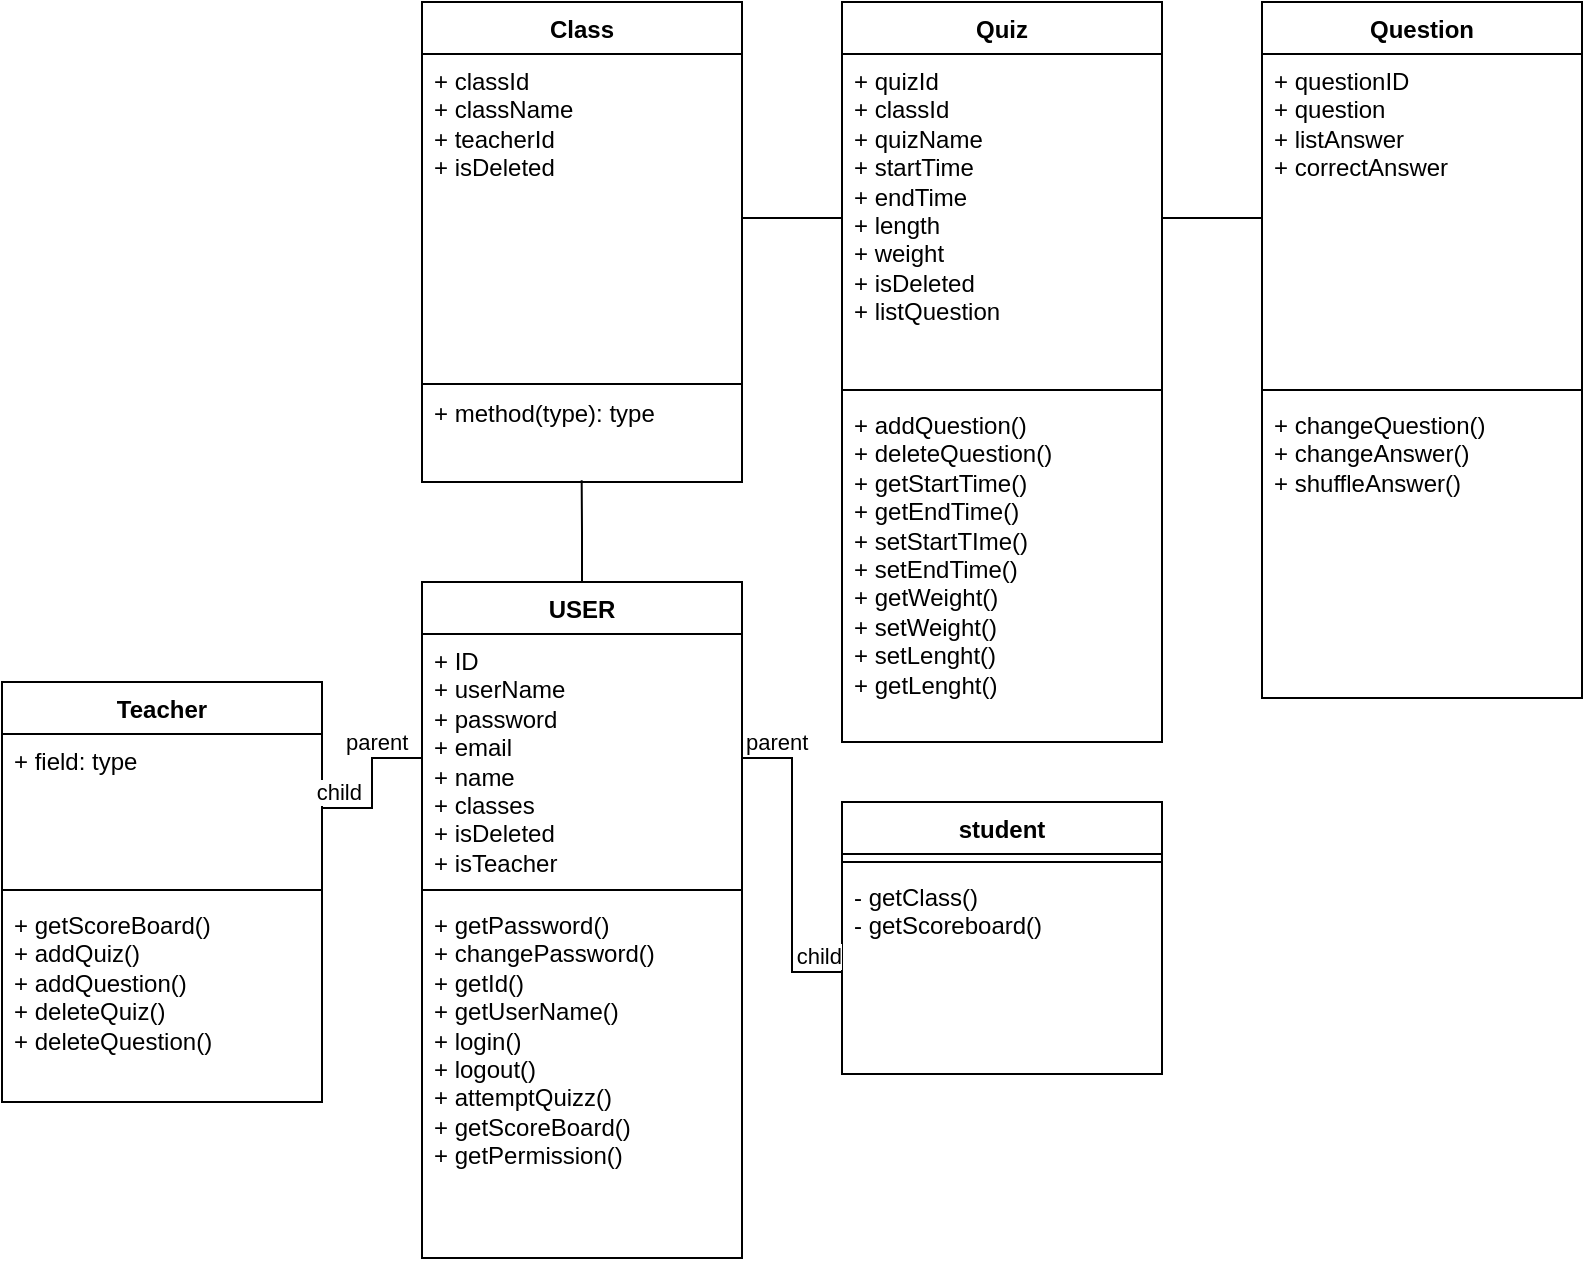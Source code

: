 <mxfile version="22.1.11" type="github">
  <diagram name="Page-1" id="QkqAkj1WA0121laov1X1">
    <mxGraphModel dx="1113" dy="594" grid="1" gridSize="10" guides="1" tooltips="1" connect="1" arrows="1" fold="1" page="1" pageScale="1" pageWidth="3300" pageHeight="4681" math="0" shadow="0">
      <root>
        <mxCell id="0" />
        <mxCell id="1" parent="0" />
        <mxCell id="rLgrGk2vWd3TwmZLQ-uu-2" value="USER" style="swimlane;fontStyle=1;align=center;verticalAlign=top;childLayout=stackLayout;horizontal=1;startSize=26;horizontalStack=0;resizeParent=1;resizeParentMax=0;resizeLast=0;collapsible=1;marginBottom=0;whiteSpace=wrap;html=1;" parent="1" vertex="1">
          <mxGeometry x="220" y="300" width="160" height="338" as="geometry" />
        </mxCell>
        <mxCell id="rLgrGk2vWd3TwmZLQ-uu-3" value="+ ID&lt;br&gt;+ userName&lt;br&gt;+ password&lt;br&gt;+ email&lt;br&gt;+ name&lt;br&gt;+ classes&lt;br&gt;+ isDeleted&amp;nbsp;&lt;br&gt;+ isTeacher" style="text;strokeColor=none;fillColor=none;align=left;verticalAlign=top;spacingLeft=4;spacingRight=4;overflow=hidden;rotatable=0;points=[[0,0.5],[1,0.5]];portConstraint=eastwest;whiteSpace=wrap;html=1;" parent="rLgrGk2vWd3TwmZLQ-uu-2" vertex="1">
          <mxGeometry y="26" width="160" height="124" as="geometry" />
        </mxCell>
        <mxCell id="rLgrGk2vWd3TwmZLQ-uu-4" value="" style="line;strokeWidth=1;fillColor=none;align=left;verticalAlign=middle;spacingTop=-1;spacingLeft=3;spacingRight=3;rotatable=0;labelPosition=right;points=[];portConstraint=eastwest;strokeColor=inherit;" parent="rLgrGk2vWd3TwmZLQ-uu-2" vertex="1">
          <mxGeometry y="150" width="160" height="8" as="geometry" />
        </mxCell>
        <mxCell id="rLgrGk2vWd3TwmZLQ-uu-5" value="+ getPassword()&amp;nbsp;&lt;br&gt;+ changePassword()&amp;nbsp;&lt;br&gt;+ getId()&amp;nbsp;&lt;br&gt;+ getUserName()&amp;nbsp;&lt;br&gt;+ login()&amp;nbsp;&lt;br&gt;+ logout()&amp;nbsp;&lt;br&gt;+ attemptQuizz()&amp;nbsp;&lt;br&gt;+ getScoreBoard()&amp;nbsp;&lt;br&gt;+ getPermission()&lt;br&gt;" style="text;strokeColor=none;fillColor=none;align=left;verticalAlign=top;spacingLeft=4;spacingRight=4;overflow=hidden;rotatable=0;points=[[0,0.5],[1,0.5]];portConstraint=eastwest;whiteSpace=wrap;html=1;" parent="rLgrGk2vWd3TwmZLQ-uu-2" vertex="1">
          <mxGeometry y="158" width="160" height="180" as="geometry" />
        </mxCell>
        <mxCell id="rLgrGk2vWd3TwmZLQ-uu-6" value="Quiz" style="swimlane;fontStyle=1;align=center;verticalAlign=top;childLayout=stackLayout;horizontal=1;startSize=26;horizontalStack=0;resizeParent=1;resizeParentMax=0;resizeLast=0;collapsible=1;marginBottom=0;whiteSpace=wrap;html=1;" parent="1" vertex="1">
          <mxGeometry x="430" y="10" width="160" height="370" as="geometry" />
        </mxCell>
        <mxCell id="rLgrGk2vWd3TwmZLQ-uu-7" value="+ quizId&lt;br&gt;+ classId&lt;br&gt;+ quizName&lt;br&gt;+ startTime&lt;br&gt;+ endTime&lt;br&gt;+ length&lt;br&gt;+ weight&lt;br&gt;+ isDeleted&lt;br&gt;+ listQuestion" style="text;strokeColor=none;fillColor=none;align=left;verticalAlign=top;spacingLeft=4;spacingRight=4;overflow=hidden;rotatable=0;points=[[0,0.5],[1,0.5]];portConstraint=eastwest;whiteSpace=wrap;html=1;" parent="rLgrGk2vWd3TwmZLQ-uu-6" vertex="1">
          <mxGeometry y="26" width="160" height="164" as="geometry" />
        </mxCell>
        <mxCell id="rLgrGk2vWd3TwmZLQ-uu-8" value="" style="line;strokeWidth=1;fillColor=none;align=left;verticalAlign=middle;spacingTop=-1;spacingLeft=3;spacingRight=3;rotatable=0;labelPosition=right;points=[];portConstraint=eastwest;strokeColor=inherit;" parent="rLgrGk2vWd3TwmZLQ-uu-6" vertex="1">
          <mxGeometry y="190" width="160" height="8" as="geometry" />
        </mxCell>
        <mxCell id="rLgrGk2vWd3TwmZLQ-uu-9" value="+ addQuestion()&lt;br&gt;+ deleteQuestion()&amp;nbsp;&lt;br&gt;+ getStartTime()&lt;br&gt;+ getEndTime()&lt;br&gt;+ setStartTIme()&lt;br&gt;+ setEndTime()&amp;nbsp;&lt;br&gt;+ getWeight()&amp;nbsp;&lt;br&gt;+ setWeight()&amp;nbsp;&lt;br&gt;+ setLenght()&amp;nbsp;&lt;br&gt;+ getLenght()&amp;nbsp;&lt;br&gt;&lt;br&gt;" style="text;strokeColor=none;fillColor=none;align=left;verticalAlign=top;spacingLeft=4;spacingRight=4;overflow=hidden;rotatable=0;points=[[0,0.5],[1,0.5]];portConstraint=eastwest;whiteSpace=wrap;html=1;" parent="rLgrGk2vWd3TwmZLQ-uu-6" vertex="1">
          <mxGeometry y="198" width="160" height="172" as="geometry" />
        </mxCell>
        <mxCell id="rLgrGk2vWd3TwmZLQ-uu-10" value="Class" style="swimlane;fontStyle=1;align=center;verticalAlign=top;childLayout=stackLayout;horizontal=1;startSize=26;horizontalStack=0;resizeParent=1;resizeParentMax=0;resizeLast=0;collapsible=1;marginBottom=0;whiteSpace=wrap;html=1;" parent="1" vertex="1">
          <mxGeometry x="220" y="10" width="160" height="240" as="geometry" />
        </mxCell>
        <mxCell id="rLgrGk2vWd3TwmZLQ-uu-11" value="+ classId&lt;br&gt;+ className&lt;br&gt;+ teacherId&lt;br&gt;+ isDeleted&amp;nbsp;&lt;br&gt;" style="text;strokeColor=none;fillColor=none;align=left;verticalAlign=top;spacingLeft=4;spacingRight=4;overflow=hidden;rotatable=0;points=[[0,0.5],[1,0.5]];portConstraint=eastwest;whiteSpace=wrap;html=1;" parent="rLgrGk2vWd3TwmZLQ-uu-10" vertex="1">
          <mxGeometry y="26" width="160" height="164" as="geometry" />
        </mxCell>
        <mxCell id="rLgrGk2vWd3TwmZLQ-uu-12" value="" style="line;strokeWidth=1;fillColor=none;align=left;verticalAlign=middle;spacingTop=-1;spacingLeft=3;spacingRight=3;rotatable=0;labelPosition=right;points=[];portConstraint=eastwest;strokeColor=inherit;" parent="rLgrGk2vWd3TwmZLQ-uu-10" vertex="1">
          <mxGeometry y="190" width="160" height="2" as="geometry" />
        </mxCell>
        <mxCell id="rLgrGk2vWd3TwmZLQ-uu-13" value="+ method(type): type" style="text;strokeColor=none;fillColor=none;align=left;verticalAlign=top;spacingLeft=4;spacingRight=4;overflow=hidden;rotatable=0;points=[[0,0.5],[1,0.5]];portConstraint=eastwest;whiteSpace=wrap;html=1;" parent="rLgrGk2vWd3TwmZLQ-uu-10" vertex="1">
          <mxGeometry y="192" width="160" height="48" as="geometry" />
        </mxCell>
        <mxCell id="rLgrGk2vWd3TwmZLQ-uu-26" value="student" style="swimlane;fontStyle=1;align=center;verticalAlign=top;childLayout=stackLayout;horizontal=1;startSize=26;horizontalStack=0;resizeParent=1;resizeParentMax=0;resizeLast=0;collapsible=1;marginBottom=0;whiteSpace=wrap;html=1;" parent="1" vertex="1">
          <mxGeometry x="430" y="410" width="160" height="136" as="geometry" />
        </mxCell>
        <mxCell id="rLgrGk2vWd3TwmZLQ-uu-28" value="" style="line;strokeWidth=1;fillColor=none;align=left;verticalAlign=middle;spacingTop=-1;spacingLeft=3;spacingRight=3;rotatable=0;labelPosition=right;points=[];portConstraint=eastwest;strokeColor=inherit;" parent="rLgrGk2vWd3TwmZLQ-uu-26" vertex="1">
          <mxGeometry y="26" width="160" height="8" as="geometry" />
        </mxCell>
        <mxCell id="rLgrGk2vWd3TwmZLQ-uu-29" value="- getClass()&amp;nbsp;&lt;br&gt;- getScoreboard()" style="text;strokeColor=none;fillColor=none;align=left;verticalAlign=top;spacingLeft=4;spacingRight=4;overflow=hidden;rotatable=0;points=[[0,0.5],[1,0.5]];portConstraint=eastwest;whiteSpace=wrap;html=1;" parent="rLgrGk2vWd3TwmZLQ-uu-26" vertex="1">
          <mxGeometry y="34" width="160" height="102" as="geometry" />
        </mxCell>
        <mxCell id="rLgrGk2vWd3TwmZLQ-uu-30" value="Teacher" style="swimlane;fontStyle=1;align=center;verticalAlign=top;childLayout=stackLayout;horizontal=1;startSize=26;horizontalStack=0;resizeParent=1;resizeParentMax=0;resizeLast=0;collapsible=1;marginBottom=0;whiteSpace=wrap;html=1;" parent="1" vertex="1">
          <mxGeometry x="10" y="350" width="160" height="210" as="geometry" />
        </mxCell>
        <mxCell id="rLgrGk2vWd3TwmZLQ-uu-31" value="+ field: type" style="text;strokeColor=none;fillColor=none;align=left;verticalAlign=top;spacingLeft=4;spacingRight=4;overflow=hidden;rotatable=0;points=[[0,0.5],[1,0.5]];portConstraint=eastwest;whiteSpace=wrap;html=1;" parent="rLgrGk2vWd3TwmZLQ-uu-30" vertex="1">
          <mxGeometry y="26" width="160" height="74" as="geometry" />
        </mxCell>
        <mxCell id="rLgrGk2vWd3TwmZLQ-uu-32" value="" style="line;strokeWidth=1;fillColor=none;align=left;verticalAlign=middle;spacingTop=-1;spacingLeft=3;spacingRight=3;rotatable=0;labelPosition=right;points=[];portConstraint=eastwest;strokeColor=inherit;" parent="rLgrGk2vWd3TwmZLQ-uu-30" vertex="1">
          <mxGeometry y="100" width="160" height="8" as="geometry" />
        </mxCell>
        <mxCell id="rLgrGk2vWd3TwmZLQ-uu-33" value="+ getScoreBoard()&amp;nbsp;&lt;br&gt;+ addQuiz()&amp;nbsp;&lt;br&gt;+ addQuestion()&amp;nbsp;&lt;br&gt;+ deleteQuiz()&amp;nbsp;&lt;br&gt;+ deleteQuestion()&amp;nbsp;&lt;br&gt;" style="text;strokeColor=none;fillColor=none;align=left;verticalAlign=top;spacingLeft=4;spacingRight=4;overflow=hidden;rotatable=0;points=[[0,0.5],[1,0.5]];portConstraint=eastwest;whiteSpace=wrap;html=1;" parent="rLgrGk2vWd3TwmZLQ-uu-30" vertex="1">
          <mxGeometry y="108" width="160" height="102" as="geometry" />
        </mxCell>
        <mxCell id="rLgrGk2vWd3TwmZLQ-uu-34" value="" style="endArrow=none;html=1;edgeStyle=orthogonalEdgeStyle;rounded=0;exitX=1;exitY=0.5;exitDx=0;exitDy=0;" parent="1" source="rLgrGk2vWd3TwmZLQ-uu-3" target="rLgrGk2vWd3TwmZLQ-uu-29" edge="1">
          <mxGeometry relative="1" as="geometry">
            <mxPoint x="300" y="740" as="sourcePoint" />
            <mxPoint x="460" y="548" as="targetPoint" />
          </mxGeometry>
        </mxCell>
        <mxCell id="rLgrGk2vWd3TwmZLQ-uu-35" value="parent" style="edgeLabel;resizable=0;html=1;align=left;verticalAlign=bottom;" parent="rLgrGk2vWd3TwmZLQ-uu-34" connectable="0" vertex="1">
          <mxGeometry x="-1" relative="1" as="geometry" />
        </mxCell>
        <mxCell id="rLgrGk2vWd3TwmZLQ-uu-36" value="child" style="edgeLabel;resizable=0;html=1;align=right;verticalAlign=bottom;" parent="rLgrGk2vWd3TwmZLQ-uu-34" connectable="0" vertex="1">
          <mxGeometry x="1" relative="1" as="geometry" />
        </mxCell>
        <mxCell id="rLgrGk2vWd3TwmZLQ-uu-37" value="" style="endArrow=none;html=1;edgeStyle=orthogonalEdgeStyle;rounded=0;entryX=1;entryY=0.5;entryDx=0;entryDy=0;exitX=0;exitY=0.5;exitDx=0;exitDy=0;" parent="1" source="rLgrGk2vWd3TwmZLQ-uu-3" target="rLgrGk2vWd3TwmZLQ-uu-31" edge="1">
          <mxGeometry relative="1" as="geometry">
            <mxPoint x="-30" y="760" as="sourcePoint" />
            <mxPoint x="120" y="680" as="targetPoint" />
          </mxGeometry>
        </mxCell>
        <mxCell id="rLgrGk2vWd3TwmZLQ-uu-38" value="parent" style="edgeLabel;resizable=0;html=1;align=left;verticalAlign=bottom;" parent="rLgrGk2vWd3TwmZLQ-uu-37" connectable="0" vertex="1">
          <mxGeometry x="-1" relative="1" as="geometry">
            <mxPoint x="-40" as="offset" />
          </mxGeometry>
        </mxCell>
        <mxCell id="rLgrGk2vWd3TwmZLQ-uu-39" value="child" style="edgeLabel;resizable=0;html=1;align=right;verticalAlign=bottom;" parent="rLgrGk2vWd3TwmZLQ-uu-37" connectable="0" vertex="1">
          <mxGeometry x="1" relative="1" as="geometry">
            <mxPoint x="20" as="offset" />
          </mxGeometry>
        </mxCell>
        <mxCell id="MdX2sIiJ0SoTdZrlYQ_D-1" value="Question" style="swimlane;fontStyle=1;align=center;verticalAlign=top;childLayout=stackLayout;horizontal=1;startSize=26;horizontalStack=0;resizeParent=1;resizeParentMax=0;resizeLast=0;collapsible=1;marginBottom=0;whiteSpace=wrap;html=1;" parent="1" vertex="1">
          <mxGeometry x="640" y="10" width="160" height="348" as="geometry" />
        </mxCell>
        <mxCell id="MdX2sIiJ0SoTdZrlYQ_D-2" value="+ questionID&lt;br&gt;+ question&lt;br&gt;+ listAnswer&lt;br&gt;+ correctAnswer" style="text;strokeColor=none;fillColor=none;align=left;verticalAlign=top;spacingLeft=4;spacingRight=4;overflow=hidden;rotatable=0;points=[[0,0.5],[1,0.5]];portConstraint=eastwest;whiteSpace=wrap;html=1;" parent="MdX2sIiJ0SoTdZrlYQ_D-1" vertex="1">
          <mxGeometry y="26" width="160" height="164" as="geometry" />
        </mxCell>
        <mxCell id="MdX2sIiJ0SoTdZrlYQ_D-3" value="" style="line;strokeWidth=1;fillColor=none;align=left;verticalAlign=middle;spacingTop=-1;spacingLeft=3;spacingRight=3;rotatable=0;labelPosition=right;points=[];portConstraint=eastwest;strokeColor=inherit;" parent="MdX2sIiJ0SoTdZrlYQ_D-1" vertex="1">
          <mxGeometry y="190" width="160" height="8" as="geometry" />
        </mxCell>
        <mxCell id="MdX2sIiJ0SoTdZrlYQ_D-4" value="+ changeQuestion()&lt;br&gt;+ changeAnswer()&lt;br&gt;+ shuffleAnswer()" style="text;strokeColor=none;fillColor=none;align=left;verticalAlign=top;spacingLeft=4;spacingRight=4;overflow=hidden;rotatable=0;points=[[0,0.5],[1,0.5]];portConstraint=eastwest;whiteSpace=wrap;html=1;" parent="MdX2sIiJ0SoTdZrlYQ_D-1" vertex="1">
          <mxGeometry y="198" width="160" height="150" as="geometry" />
        </mxCell>
        <mxCell id="K4oJe0DaiLrC5DzyJHcu-1" style="edgeStyle=orthogonalEdgeStyle;rounded=0;orthogonalLoop=1;jettySize=auto;html=1;exitX=1;exitY=0.5;exitDx=0;exitDy=0;entryX=0;entryY=0.5;entryDx=0;entryDy=0;endArrow=none;endFill=0;" edge="1" parent="1" source="rLgrGk2vWd3TwmZLQ-uu-11" target="rLgrGk2vWd3TwmZLQ-uu-7">
          <mxGeometry relative="1" as="geometry" />
        </mxCell>
        <mxCell id="K4oJe0DaiLrC5DzyJHcu-2" style="edgeStyle=orthogonalEdgeStyle;rounded=0;orthogonalLoop=1;jettySize=auto;html=1;exitX=1;exitY=0.5;exitDx=0;exitDy=0;endArrow=none;endFill=0;" edge="1" parent="1" source="rLgrGk2vWd3TwmZLQ-uu-7" target="MdX2sIiJ0SoTdZrlYQ_D-2">
          <mxGeometry relative="1" as="geometry" />
        </mxCell>
        <mxCell id="K4oJe0DaiLrC5DzyJHcu-5" style="edgeStyle=orthogonalEdgeStyle;rounded=0;orthogonalLoop=1;jettySize=auto;html=1;exitX=0.5;exitY=0;exitDx=0;exitDy=0;entryX=0.499;entryY=0.981;entryDx=0;entryDy=0;entryPerimeter=0;endArrow=none;endFill=0;" edge="1" parent="1" source="rLgrGk2vWd3TwmZLQ-uu-2" target="rLgrGk2vWd3TwmZLQ-uu-13">
          <mxGeometry relative="1" as="geometry" />
        </mxCell>
      </root>
    </mxGraphModel>
  </diagram>
</mxfile>
